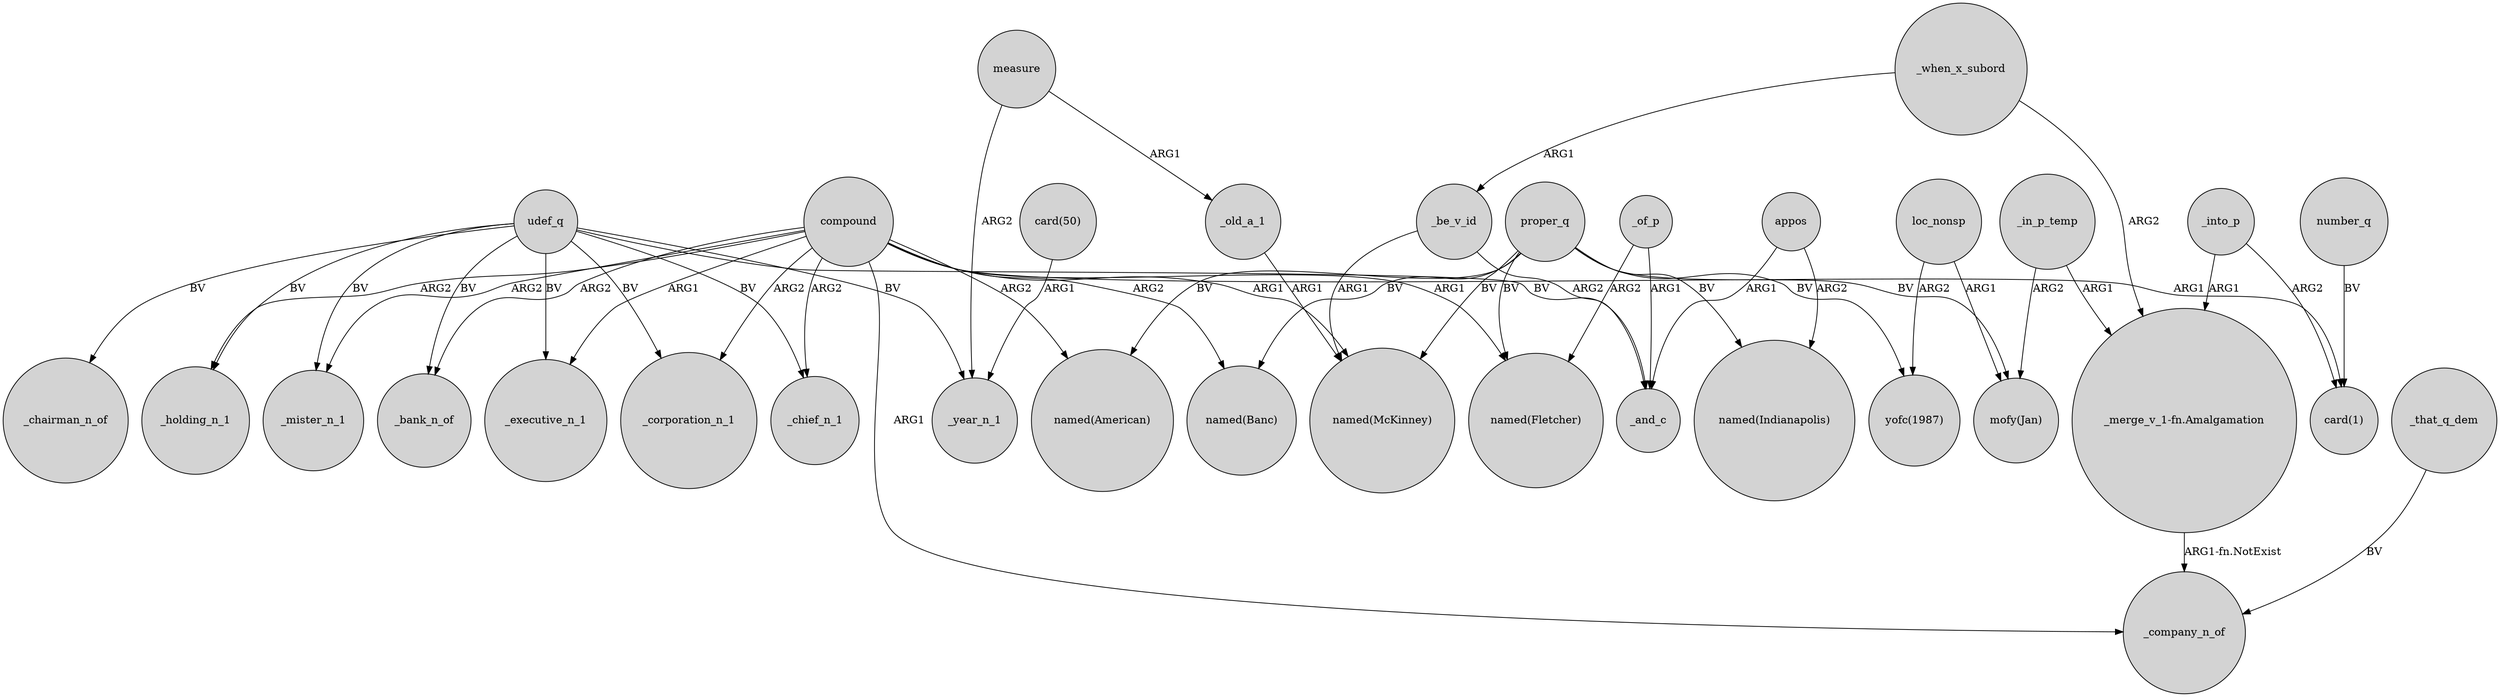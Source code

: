 digraph {
	node [shape=circle style=filled]
	compound -> _bank_n_of [label=ARG2]
	_of_p -> "named(Fletcher)" [label=ARG2]
	proper_q -> "named(Banc)" [label=BV]
	measure -> _year_n_1 [label=ARG2]
	udef_q -> _executive_n_1 [label=BV]
	proper_q -> "named(American)" [label=BV]
	_in_p_temp -> "mofy(Jan)" [label=ARG2]
	appos -> _and_c [label=ARG1]
	"_merge_v_1-fn.Amalgamation" -> _company_n_of [label="ARG1-fn.NotExist"]
	compound -> _mister_n_1 [label=ARG2]
	compound -> "named(Banc)" [label=ARG2]
	_in_p_temp -> "_merge_v_1-fn.Amalgamation" [label=ARG1]
	appos -> "named(Indianapolis)" [label=ARG2]
	compound -> _corporation_n_1 [label=ARG2]
	compound -> _executive_n_1 [label=ARG1]
	udef_q -> _mister_n_1 [label=BV]
	compound -> _holding_n_1 [label=ARG2]
	_into_p -> "card(1)" [label=ARG2]
	proper_q -> "mofy(Jan)" [label=BV]
	compound -> "named(American)" [label=ARG2]
	compound -> "named(McKinney)" [label=ARG1]
	udef_q -> _chairman_n_of [label=BV]
	_be_v_id -> _and_c [label=ARG2]
	compound -> _chief_n_1 [label=ARG2]
	measure -> _old_a_1 [label=ARG1]
	compound -> _company_n_of [label=ARG1]
	udef_q -> _corporation_n_1 [label=BV]
	_when_x_subord -> "_merge_v_1-fn.Amalgamation" [label=ARG2]
	compound -> "named(Fletcher)" [label=ARG1]
	udef_q -> _chief_n_1 [label=BV]
	proper_q -> "named(Indianapolis)" [label=BV]
	_that_q_dem -> _company_n_of [label=BV]
	proper_q -> "named(McKinney)" [label=BV]
	_of_p -> _and_c [label=ARG1]
	proper_q -> "yofc(1987)" [label=BV]
	number_q -> "card(1)" [label=BV]
	compound -> "card(1)" [label=ARG1]
	udef_q -> _year_n_1 [label=BV]
	udef_q -> _holding_n_1 [label=BV]
	_old_a_1 -> "named(McKinney)" [label=ARG1]
	_when_x_subord -> _be_v_id [label=ARG1]
	udef_q -> _and_c [label=BV]
	_into_p -> "_merge_v_1-fn.Amalgamation" [label=ARG1]
	loc_nonsp -> "mofy(Jan)" [label=ARG1]
	proper_q -> "named(Fletcher)" [label=BV]
	_be_v_id -> "named(McKinney)" [label=ARG1]
	loc_nonsp -> "yofc(1987)" [label=ARG2]
	udef_q -> _bank_n_of [label=BV]
	"card(50)" -> _year_n_1 [label=ARG1]
}
